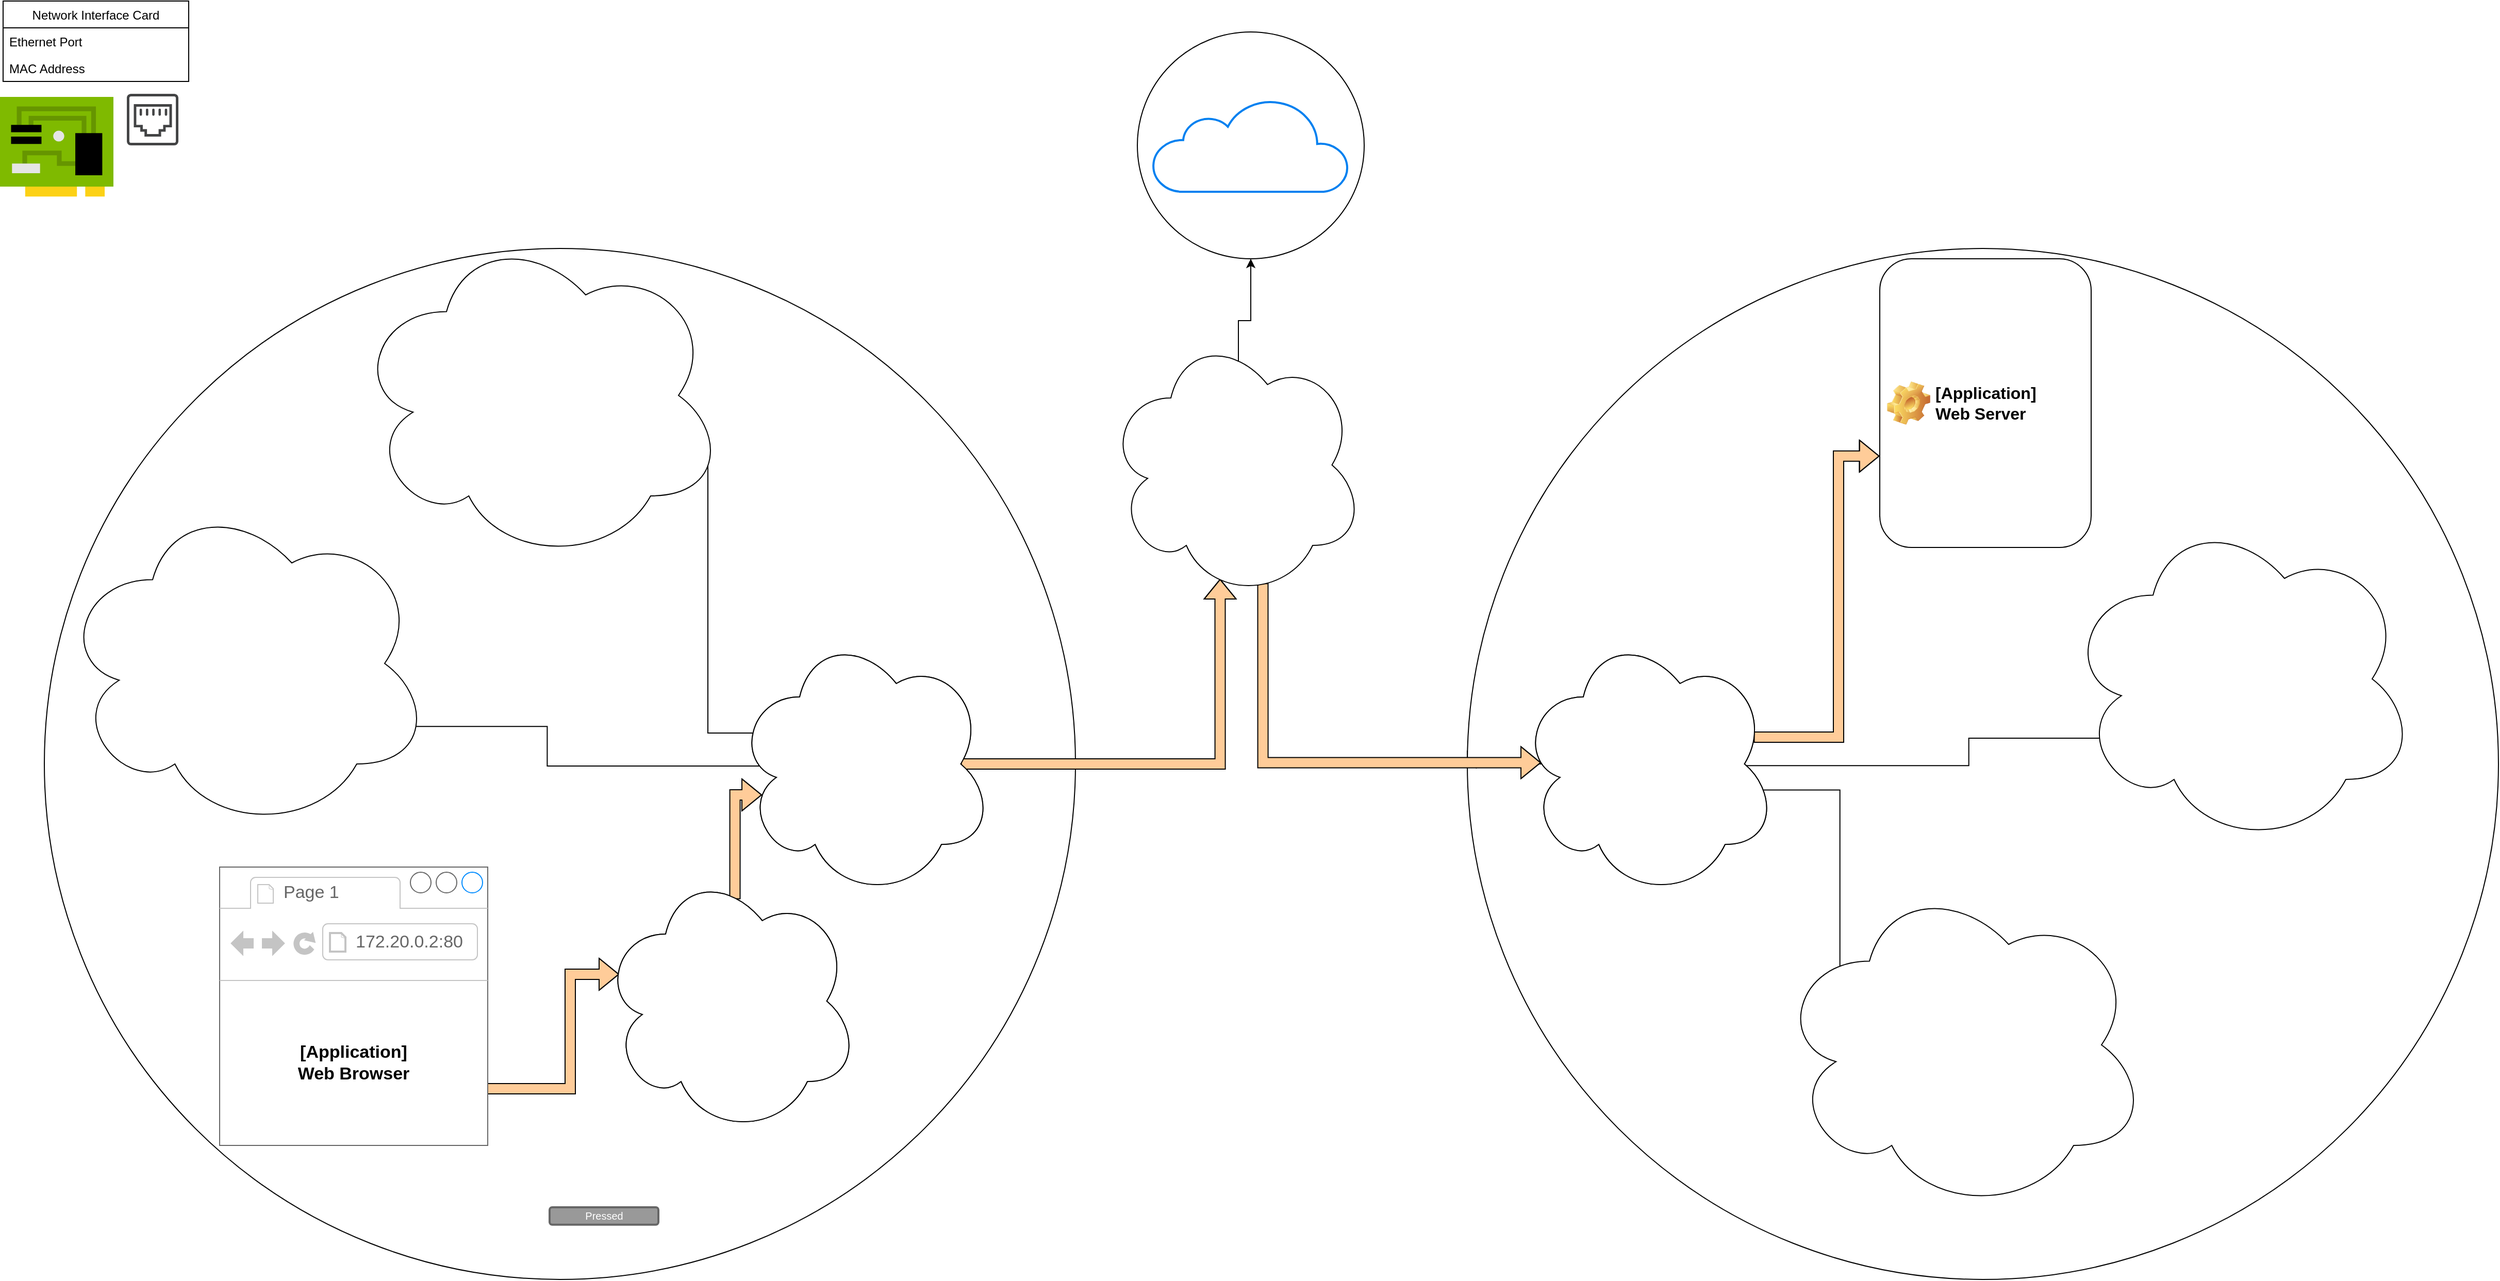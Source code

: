 <mxfile version="14.4.3" type="device"><diagram id="NohZCaEdokNi2Uq2ApbN" name="Page-1"><mxGraphModel dx="3544" dy="2732" grid="1" gridSize="10" guides="1" tooltips="1" connect="1" arrows="1" fold="1" page="1" pageScale="1" pageWidth="850" pageHeight="1100" math="0" shadow="0"><root><mxCell id="0"/><mxCell id="1" style="locked=1;" parent="0"/><mxCell id="uz_CJ3Dsa04l3zlaaAEC-97" value="" style="ellipse;whiteSpace=wrap;html=1;aspect=fixed;" parent="1" vertex="1"><mxGeometry x="440" y="-110" width="220" height="220" as="geometry"/></mxCell><mxCell id="uz_CJ3Dsa04l3zlaaAEC-9" value="" style="html=1;verticalLabelPosition=bottom;align=center;labelBackgroundColor=#ffffff;verticalAlign=top;strokeWidth=2;strokeColor=#0080F0;shadow=0;dashed=0;shape=mxgraph.ios7.icons.cloud;" parent="1" vertex="1"><mxGeometry x="455" y="-45" width="190" height="90" as="geometry"/></mxCell><mxCell id="uz_CJ3Dsa04l3zlaaAEC-11" value="" style="ellipse;whiteSpace=wrap;html=1;aspect=fixed;" parent="1" vertex="1"><mxGeometry x="-620" y="100" width="1000" height="1000" as="geometry"/></mxCell><mxCell id="uz_CJ3Dsa04l3zlaaAEC-2" value="" style="ellipse;whiteSpace=wrap;html=1;aspect=fixed;" parent="1" vertex="1"><mxGeometry x="760" y="100" width="1000" height="1000" as="geometry"/></mxCell><mxCell id="uz_CJ3Dsa04l3zlaaAEC-98" style="edgeStyle=orthogonalEdgeStyle;rounded=0;orthogonalLoop=1;jettySize=auto;html=1;" parent="1" source="uz_CJ3Dsa04l3zlaaAEC-95" target="uz_CJ3Dsa04l3zlaaAEC-97" edge="1"><mxGeometry relative="1" as="geometry"><mxPoint x="538" y="120" as="targetPoint"/></mxGeometry></mxCell><UserObject label="Normal" link="data:action/json,{&quot;actions&quot;:[{&quot;toggle&quot;:{&quot;cells&quot;:[&quot;uz_CJ3Dsa04l3zlaaAEC-105&quot;]}}]}" id="uz_CJ3Dsa04l3zlaaAEC-106"><mxCell style="rounded=1;html=1;shadow=0;dashed=0;whiteSpace=wrap;fontSize=10;fillColor=#666666;align=center;strokeColor=#4D4D4D;fontColor=#ffffff;" parent="1" vertex="1"><mxGeometry x="-130" y="1030" width="105.5" height="16.88" as="geometry"/></mxCell></UserObject><mxCell id="uz_CJ3Dsa04l3zlaaAEC-30" value="Network Interface Layer" style="locked=1;" parent="0"/><mxCell id="uz_CJ3Dsa04l3zlaaAEC-23" value="" style="points=[[0.015,0.015,0],[0.985,0.015,0],[0.985,0.985,0],[0.015,0.985,0],[0.25,0,0],[0.5,0,0],[0.75,0,0],[1,0.25,0],[1,0.5,0],[1,0.75,0],[0.75,1,0],[0.5,1,0],[0.25,1,0],[0,0.75,0],[0,0.5,0],[0,0.25,0]];verticalLabelPosition=bottom;html=1;verticalAlign=top;aspect=fixed;align=center;pointerEvents=1;shape=mxgraph.cisco19.rect;prIcon=l3_switch;fillColor=#FAFAFA;strokeColor=#005073;" parent="uz_CJ3Dsa04l3zlaaAEC-30" vertex="1"><mxGeometry x="110" y="540" width="120" height="120" as="geometry"/></mxCell><mxCell id="uz_CJ3Dsa04l3zlaaAEC-36" value="" style="points=[[0.015,0.015,0],[0.985,0.015,0],[0.985,0.985,0],[0.015,0.985,0],[0.25,0,0],[0.5,0,0],[0.75,0,0],[1,0.25,0],[1,0.5,0],[1,0.75,0],[0.75,1,0],[0.5,1,0],[0.25,1,0],[0,0.75,0],[0,0.5,0],[0,0.25,0]];verticalLabelPosition=bottom;html=1;verticalAlign=top;aspect=fixed;align=center;pointerEvents=1;shape=mxgraph.cisco19.rect;prIcon=l3_switch;fillColor=#FAFAFA;strokeColor=#005073;" parent="uz_CJ3Dsa04l3zlaaAEC-30" vertex="1"><mxGeometry x="880" y="540" width="120" height="120" as="geometry"/></mxCell><mxCell id="uz_CJ3Dsa04l3zlaaAEC-52" style="edgeStyle=orthogonalEdgeStyle;rounded=0;orthogonalLoop=1;jettySize=auto;html=1;entryX=0.262;entryY=-0.021;entryDx=0;entryDy=0;entryPerimeter=0;" parent="uz_CJ3Dsa04l3zlaaAEC-30" source="uz_CJ3Dsa04l3zlaaAEC-40" target="uz_CJ3Dsa04l3zlaaAEC-74" edge="1"><mxGeometry relative="1" as="geometry"/></mxCell><mxCell id="uz_CJ3Dsa04l3zlaaAEC-40" value="" style="aspect=fixed;html=1;points=[];align=center;image;fontSize=12;image=img/lib/mscae/NetworkInterfaceCard.svg;rotation=90;" parent="uz_CJ3Dsa04l3zlaaAEC-30" vertex="1"><mxGeometry x="1230" y="910" width="44" height="50" as="geometry"/></mxCell><mxCell id="uz_CJ3Dsa04l3zlaaAEC-54" style="edgeStyle=orthogonalEdgeStyle;rounded=0;orthogonalLoop=1;jettySize=auto;html=1;entryX=0.534;entryY=-0.007;entryDx=0;entryDy=0;entryPerimeter=0;" parent="uz_CJ3Dsa04l3zlaaAEC-30" source="uz_CJ3Dsa04l3zlaaAEC-41" target="uz_CJ3Dsa04l3zlaaAEC-72" edge="1"><mxGeometry relative="1" as="geometry"/></mxCell><mxCell id="uz_CJ3Dsa04l3zlaaAEC-41" value="" style="aspect=fixed;html=1;points=[];align=center;image;fontSize=12;image=img/lib/mscae/NetworkInterfaceCard.svg;rotation=90;" parent="uz_CJ3Dsa04l3zlaaAEC-30" vertex="1"><mxGeometry x="1230" y="276.36" width="44" height="50" as="geometry"/></mxCell><mxCell id="uz_CJ3Dsa04l3zlaaAEC-53" style="edgeStyle=orthogonalEdgeStyle;rounded=0;orthogonalLoop=1;jettySize=auto;html=1;entryX=0.415;entryY=0.009;entryDx=0;entryDy=0;entryPerimeter=0;" parent="uz_CJ3Dsa04l3zlaaAEC-30" source="uz_CJ3Dsa04l3zlaaAEC-42" target="uz_CJ3Dsa04l3zlaaAEC-73" edge="1"><mxGeometry relative="1" as="geometry"/></mxCell><mxCell id="uz_CJ3Dsa04l3zlaaAEC-42" value="" style="aspect=fixed;html=1;points=[];align=center;image;fontSize=12;image=img/lib/mscae/NetworkInterfaceCard.svg;rotation=90;" parent="uz_CJ3Dsa04l3zlaaAEC-30" vertex="1"><mxGeometry x="1480" y="550" width="44" height="50" as="geometry"/></mxCell><mxCell id="uz_CJ3Dsa04l3zlaaAEC-66" style="edgeStyle=orthogonalEdgeStyle;rounded=0;orthogonalLoop=1;jettySize=auto;html=1;entryX=0.544;entryY=1.008;entryDx=0;entryDy=0;entryPerimeter=0;" parent="uz_CJ3Dsa04l3zlaaAEC-30" source="uz_CJ3Dsa04l3zlaaAEC-43" target="uz_CJ3Dsa04l3zlaaAEC-60" edge="1"><mxGeometry relative="1" as="geometry"/></mxCell><mxCell id="uz_CJ3Dsa04l3zlaaAEC-43" value="" style="aspect=fixed;html=1;points=[];align=center;image;fontSize=12;image=img/lib/mscae/NetworkInterfaceCard.svg;rotation=90;" parent="uz_CJ3Dsa04l3zlaaAEC-30" vertex="1"><mxGeometry x="-410" y="538.64" width="44" height="50" as="geometry"/></mxCell><mxCell id="uz_CJ3Dsa04l3zlaaAEC-48" style="edgeStyle=orthogonalEdgeStyle;rounded=0;orthogonalLoop=1;jettySize=auto;html=1;entryX=0.023;entryY=0.382;entryDx=0;entryDy=0;entryPerimeter=0;" parent="uz_CJ3Dsa04l3zlaaAEC-30" source="uz_CJ3Dsa04l3zlaaAEC-44" edge="1"><mxGeometry relative="1" as="geometry"><mxPoint x="-20.0" y="804.47" as="targetPoint"/><Array as="points"><mxPoint x="-110" y="914"/><mxPoint x="-110" y="805"/></Array></mxGeometry></mxCell><mxCell id="uz_CJ3Dsa04l3zlaaAEC-44" value="" style="aspect=fixed;html=1;points=[];align=center;image;fontSize=12;image=img/lib/mscae/NetworkInterfaceCard.svg;rotation=90;" parent="uz_CJ3Dsa04l3zlaaAEC-30" vertex="1"><mxGeometry x="-382.76" y="888.63" width="44" height="50" as="geometry"/></mxCell><mxCell id="uz_CJ3Dsa04l3zlaaAEC-51" style="edgeStyle=orthogonalEdgeStyle;rounded=0;orthogonalLoop=1;jettySize=auto;html=1;entryX=0;entryY=0.25;entryDx=0;entryDy=0;entryPerimeter=0;" parent="uz_CJ3Dsa04l3zlaaAEC-30" source="uz_CJ3Dsa04l3zlaaAEC-45" target="uz_CJ3Dsa04l3zlaaAEC-23" edge="1"><mxGeometry relative="1" as="geometry"/></mxCell><mxCell id="uz_CJ3Dsa04l3zlaaAEC-45" value="" style="aspect=fixed;html=1;points=[];align=center;image;fontSize=12;image=img/lib/mscae/NetworkInterfaceCard.svg;rotation=90;" parent="uz_CJ3Dsa04l3zlaaAEC-30" vertex="1"><mxGeometry x="-110" y="276.36" width="44" height="50" as="geometry"/></mxCell><mxCell id="uz_CJ3Dsa04l3zlaaAEC-47" style="edgeStyle=orthogonalEdgeStyle;rounded=0;orthogonalLoop=1;jettySize=auto;html=1;entryX=0;entryY=0.75;entryDx=0;entryDy=0;entryPerimeter=0;" parent="uz_CJ3Dsa04l3zlaaAEC-30" source="uz_CJ3Dsa04l3zlaaAEC-46" target="uz_CJ3Dsa04l3zlaaAEC-23" edge="1"><mxGeometry relative="1" as="geometry"/></mxCell><mxCell id="uz_CJ3Dsa04l3zlaaAEC-46" value="" style="points=[[0.015,0.015,0],[0.985,0.015,0],[0.985,0.985,0],[0.015,0.985,0],[0.25,0,0],[0.5,0,0],[0.75,0,0],[1,0.25,0],[1,0.5,0],[1,0.75,0],[0.75,1,0],[0.5,1,0],[0.25,1,0],[0,0.75,0],[0,0.5,0],[0,0.25,0]];verticalLabelPosition=bottom;html=1;verticalAlign=top;aspect=fixed;align=center;pointerEvents=1;shape=mxgraph.cisco19.rect;prIcon=l3_switch;fillColor=#FAFAFA;strokeColor=#005073;" parent="uz_CJ3Dsa04l3zlaaAEC-30" vertex="1"><mxGeometry x="-10" y="770" width="120" height="120" as="geometry"/></mxCell><mxCell id="uz_CJ3Dsa04l3zlaaAEC-56" value="" style="aspect=fixed;html=1;points=[];align=center;image;fontSize=12;image=img/lib/mscae/NetworkInterfaceCard.svg;rotation=90;" parent="uz_CJ3Dsa04l3zlaaAEC-30" vertex="1"><mxGeometry x="100.0" y="560" width="24" height="27.27" as="geometry"/></mxCell><mxCell id="uz_CJ3Dsa04l3zlaaAEC-60" value="" style="aspect=fixed;html=1;points=[];align=center;image;fontSize=12;image=img/lib/mscae/NetworkInterfaceCard.svg;rotation=90;" parent="uz_CJ3Dsa04l3zlaaAEC-30" vertex="1"><mxGeometry x="100.0" y="587.27" width="24" height="27.27" as="geometry"/></mxCell><mxCell id="uz_CJ3Dsa04l3zlaaAEC-61" value="" style="aspect=fixed;html=1;points=[];align=center;image;fontSize=12;image=img/lib/mscae/NetworkInterfaceCard.svg;rotation=90;" parent="uz_CJ3Dsa04l3zlaaAEC-30" vertex="1"><mxGeometry x="100.0" y="614.54" width="24" height="27.27" as="geometry"/></mxCell><mxCell id="uz_CJ3Dsa04l3zlaaAEC-62" value="" style="aspect=fixed;html=1;points=[];align=center;image;fontSize=12;image=img/lib/mscae/NetworkInterfaceCard.svg;rotation=90;" parent="uz_CJ3Dsa04l3zlaaAEC-30" vertex="1"><mxGeometry x="-20" y="790" width="24" height="27.27" as="geometry"/></mxCell><mxCell id="uz_CJ3Dsa04l3zlaaAEC-63" value="" style="aspect=fixed;html=1;points=[];align=center;image;fontSize=12;image=img/lib/mscae/NetworkInterfaceCard.svg;rotation=90;" parent="uz_CJ3Dsa04l3zlaaAEC-30" vertex="1"><mxGeometry x="-20" y="818.64" width="24" height="27.27" as="geometry"/></mxCell><mxCell id="uz_CJ3Dsa04l3zlaaAEC-64" value="" style="aspect=fixed;html=1;points=[];align=center;image;fontSize=12;image=img/lib/mscae/NetworkInterfaceCard.svg;rotation=90;" parent="uz_CJ3Dsa04l3zlaaAEC-30" vertex="1"><mxGeometry x="-20" y="845.91" width="24" height="27.27" as="geometry"/></mxCell><mxCell id="uz_CJ3Dsa04l3zlaaAEC-67" value="" style="aspect=fixed;html=1;points=[];align=center;image;fontSize=12;image=img/lib/mscae/NetworkInterfaceCard.svg;rotation=90;" parent="uz_CJ3Dsa04l3zlaaAEC-30" vertex="1"><mxGeometry x="220" y="587.27" width="24" height="27.27" as="geometry"/></mxCell><mxCell id="uz_CJ3Dsa04l3zlaaAEC-69" value="" style="aspect=fixed;html=1;points=[];align=center;image;fontSize=12;image=img/lib/mscae/NetworkInterfaceCard.svg;rotation=-180;" parent="uz_CJ3Dsa04l3zlaaAEC-30" vertex="1"><mxGeometry x="38" y="751.36" width="24" height="27.27" as="geometry"/></mxCell><mxCell id="uz_CJ3Dsa04l3zlaaAEC-71" value="" style="aspect=fixed;html=1;points=[];align=center;image;fontSize=12;image=img/lib/mscae/NetworkInterfaceCard.svg;rotation=90;" parent="uz_CJ3Dsa04l3zlaaAEC-30" vertex="1"><mxGeometry x="870" y="586.37" width="24" height="27.27" as="geometry"/></mxCell><mxCell id="uz_CJ3Dsa04l3zlaaAEC-72" value="" style="aspect=fixed;html=1;points=[];align=center;image;fontSize=12;image=img/lib/mscae/NetworkInterfaceCard.svg;rotation=90;" parent="uz_CJ3Dsa04l3zlaaAEC-30" vertex="1"><mxGeometry x="990" y="559.1" width="24" height="27.27" as="geometry"/></mxCell><mxCell id="uz_CJ3Dsa04l3zlaaAEC-73" value="" style="aspect=fixed;html=1;points=[];align=center;image;fontSize=12;image=img/lib/mscae/NetworkInterfaceCard.svg;rotation=90;" parent="uz_CJ3Dsa04l3zlaaAEC-30" vertex="1"><mxGeometry x="990" y="590" width="24" height="27.27" as="geometry"/></mxCell><mxCell id="uz_CJ3Dsa04l3zlaaAEC-74" value="" style="aspect=fixed;html=1;points=[];align=center;image;fontSize=12;image=img/lib/mscae/NetworkInterfaceCard.svg;rotation=90;" parent="uz_CJ3Dsa04l3zlaaAEC-30" vertex="1"><mxGeometry x="990" y="617.27" width="24" height="27.27" as="geometry"/></mxCell><mxCell id="SSgydINTKEruHJy_bP7t-63" value="" style="html=1;shadow=0;dashed=0;shape=mxgraph.bootstrap.rrect;rSize=5;strokeColor=#DFDFDF;html=1;whiteSpace=wrap;fillColor=#FFFFFF;fontColor=#000000;" vertex="1" parent="uz_CJ3Dsa04l3zlaaAEC-30"><mxGeometry x="1160" y="220" width="200" height="30" as="geometry"/></mxCell><mxCell id="SSgydINTKEruHJy_bP7t-64" value="&lt;span&gt;MAC:&amp;nbsp;&lt;/span&gt;02:42:ac:14:00:03" style="strokeColor=inherit;fillColor=inherit;gradientColor=inherit;fontColor=inherit;html=1;shadow=0;dashed=0;shape=mxgraph.bootstrap.topButton;rSize=5;perimeter=none;whiteSpace=wrap;resizeWidth=1;align=left;spacing=10;" vertex="1" parent="SSgydINTKEruHJy_bP7t-63"><mxGeometry width="200" height="30" relative="1" as="geometry"/></mxCell><mxCell id="SSgydINTKEruHJy_bP7t-67" value="" style="html=1;shadow=0;dashed=0;shape=mxgraph.bootstrap.rrect;rSize=5;strokeColor=#DFDFDF;html=1;whiteSpace=wrap;fillColor=#FFFFFF;fontColor=#000000;" vertex="1" parent="uz_CJ3Dsa04l3zlaaAEC-30"><mxGeometry x="-450" y="790" width="200" height="30" as="geometry"/></mxCell><mxCell id="SSgydINTKEruHJy_bP7t-68" value="&lt;span&gt;MAC:&amp;nbsp;&lt;/span&gt;e2:52:d1:32:66:36" style="strokeColor=inherit;fillColor=inherit;gradientColor=inherit;fontColor=inherit;html=1;shadow=0;dashed=0;shape=mxgraph.bootstrap.topButton;rSize=5;perimeter=none;whiteSpace=wrap;resizeWidth=1;align=left;spacing=10;" vertex="1" parent="SSgydINTKEruHJy_bP7t-67"><mxGeometry width="200" height="30" relative="1" as="geometry"/></mxCell><mxCell id="SSgydINTKEruHJy_bP7t-97" value="" style="aspect=fixed;html=1;points=[];align=center;image;fontSize=12;image=img/lib/mscae/NetworkInterfaceCard.svg;rotation=90;" vertex="1" parent="uz_CJ3Dsa04l3zlaaAEC-30"><mxGeometry x="-656.4" y="-53.6" width="96.8" height="110" as="geometry"/></mxCell><mxCell id="SSgydINTKEruHJy_bP7t-98" value="Network Interface Card" style="swimlane;fontStyle=0;childLayout=stackLayout;horizontal=1;startSize=26;fillColor=none;horizontalStack=0;resizeParent=1;resizeParentMax=0;resizeLast=0;collapsible=1;marginBottom=0;" vertex="1" parent="uz_CJ3Dsa04l3zlaaAEC-30"><mxGeometry x="-660" y="-140" width="180" height="78" as="geometry"/></mxCell><mxCell id="SSgydINTKEruHJy_bP7t-99" value="Ethernet Port" style="text;strokeColor=none;fillColor=none;align=left;verticalAlign=top;spacingLeft=4;spacingRight=4;overflow=hidden;rotatable=0;points=[[0,0.5],[1,0.5]];portConstraint=eastwest;" vertex="1" parent="SSgydINTKEruHJy_bP7t-98"><mxGeometry y="26" width="180" height="26" as="geometry"/></mxCell><mxCell id="SSgydINTKEruHJy_bP7t-100" value="MAC Address" style="text;strokeColor=none;fillColor=none;align=left;verticalAlign=top;spacingLeft=4;spacingRight=4;overflow=hidden;rotatable=0;points=[[0,0.5],[1,0.5]];portConstraint=eastwest;" vertex="1" parent="SSgydINTKEruHJy_bP7t-98"><mxGeometry y="52" width="180" height="26" as="geometry"/></mxCell><mxCell id="SSgydINTKEruHJy_bP7t-102" value="" style="pointerEvents=1;shadow=0;dashed=0;html=1;strokeColor=none;fillColor=#434445;aspect=fixed;labelPosition=center;verticalLabelPosition=bottom;verticalAlign=top;align=center;outlineConnect=0;shape=mxgraph.vvd.ethernet_port;" vertex="1" parent="uz_CJ3Dsa04l3zlaaAEC-30"><mxGeometry x="-540" y="-50" width="50" height="50" as="geometry"/></mxCell><mxCell id="uz_CJ3Dsa04l3zlaaAEC-55" value="Internetwork Layer" style="locked=1;" parent="0"/><mxCell id="uz_CJ3Dsa04l3zlaaAEC-6" value="" style="points=[[0.5,0,0],[1,0.5,0],[0.5,1,0],[0,0.5,0],[0.145,0.145,0],[0.856,0.145,0],[0.855,0.856,0],[0.145,0.855,0]];verticalLabelPosition=bottom;html=1;verticalAlign=top;aspect=fixed;align=center;pointerEvents=1;shape=mxgraph.cisco19.rect;prIcon=router;fillColor=#FAFAFA;strokeColor=#005073;" parent="uz_CJ3Dsa04l3zlaaAEC-55" vertex="1"><mxGeometry x="480" y="240" width="120" height="120" as="geometry"/></mxCell><mxCell id="uz_CJ3Dsa04l3zlaaAEC-81" value="" style="fontColor=#0066CC;verticalAlign=top;verticalLabelPosition=bottom;labelPosition=center;align=center;html=1;outlineConnect=0;fillColor=#CCCCCC;strokeColor=#6881B3;gradientColor=none;gradientDirection=north;strokeWidth=2;shape=mxgraph.networks.pc;" parent="uz_CJ3Dsa04l3zlaaAEC-55" vertex="1"><mxGeometry x="1200" y="266.36" width="120" height="80" as="geometry"/></mxCell><mxCell id="uz_CJ3Dsa04l3zlaaAEC-82" value="" style="fontColor=#0066CC;verticalAlign=top;verticalLabelPosition=bottom;labelPosition=center;align=center;html=1;outlineConnect=0;fillColor=#CCCCCC;strokeColor=#6881B3;gradientColor=none;gradientDirection=north;strokeWidth=2;shape=mxgraph.networks.pc;" parent="uz_CJ3Dsa04l3zlaaAEC-55" vertex="1"><mxGeometry x="1460" y="540" width="120" height="80" as="geometry"/></mxCell><mxCell id="uz_CJ3Dsa04l3zlaaAEC-83" value="" style="fontColor=#0066CC;verticalAlign=top;verticalLabelPosition=bottom;labelPosition=center;align=center;html=1;outlineConnect=0;fillColor=#CCCCCC;strokeColor=#6881B3;gradientColor=none;gradientDirection=north;strokeWidth=2;shape=mxgraph.networks.pc;" parent="uz_CJ3Dsa04l3zlaaAEC-55" vertex="1"><mxGeometry x="1200" y="900" width="120" height="80" as="geometry"/></mxCell><mxCell id="uz_CJ3Dsa04l3zlaaAEC-84" value="" style="fontColor=#0066CC;verticalAlign=top;verticalLabelPosition=bottom;labelPosition=center;align=center;html=1;outlineConnect=0;fillColor=#CCCCCC;strokeColor=#6881B3;gradientColor=none;gradientDirection=north;strokeWidth=2;shape=mxgraph.networks.pc;" parent="uz_CJ3Dsa04l3zlaaAEC-55" vertex="1"><mxGeometry x="-180" y="266.36" width="120" height="80" as="geometry"/></mxCell><mxCell id="uz_CJ3Dsa04l3zlaaAEC-85" value="" style="fontColor=#0066CC;verticalAlign=top;verticalLabelPosition=bottom;labelPosition=center;align=center;html=1;outlineConnect=0;fillColor=#CCCCCC;strokeColor=#6881B3;gradientColor=none;gradientDirection=north;strokeWidth=2;shape=mxgraph.networks.pc;" parent="uz_CJ3Dsa04l3zlaaAEC-55" vertex="1"><mxGeometry x="-470" y="528.64" width="120" height="80" as="geometry"/></mxCell><mxCell id="uz_CJ3Dsa04l3zlaaAEC-86" value="" style="fontColor=#0066CC;verticalAlign=top;verticalLabelPosition=bottom;labelPosition=center;align=center;html=1;outlineConnect=0;fillColor=#CCCCCC;strokeColor=#6881B3;gradientColor=none;gradientDirection=north;strokeWidth=2;shape=mxgraph.networks.pc;" parent="uz_CJ3Dsa04l3zlaaAEC-55" vertex="1"><mxGeometry x="-430" y="880" width="120" height="80" as="geometry"/></mxCell><mxCell id="uz_CJ3Dsa04l3zlaaAEC-92" style="edgeStyle=orthogonalEdgeStyle;rounded=0;orthogonalLoop=1;jettySize=auto;html=1;exitX=0;exitY=0.487;exitDx=0;exitDy=0;exitPerimeter=0;" parent="uz_CJ3Dsa04l3zlaaAEC-55" source="uz_CJ3Dsa04l3zlaaAEC-2" target="uz_CJ3Dsa04l3zlaaAEC-87" edge="1"><mxGeometry relative="1" as="geometry"><mxPoint x="562" y="600" as="sourcePoint"/><Array as="points"><mxPoint x="562" y="600"/></Array></mxGeometry></mxCell><mxCell id="uz_CJ3Dsa04l3zlaaAEC-87" value="" style="aspect=fixed;html=1;points=[];align=center;image;fontSize=12;image=img/lib/mscae/NetworkInterfaceCard.svg;rotation=0;" parent="uz_CJ3Dsa04l3zlaaAEC-55" vertex="1"><mxGeometry x="550" y="346.36" width="24" height="27.27" as="geometry"/></mxCell><mxCell id="uz_CJ3Dsa04l3zlaaAEC-91" style="edgeStyle=orthogonalEdgeStyle;rounded=0;orthogonalLoop=1;jettySize=auto;html=1;" parent="uz_CJ3Dsa04l3zlaaAEC-55" source="uz_CJ3Dsa04l3zlaaAEC-11" target="uz_CJ3Dsa04l3zlaaAEC-89" edge="1"><mxGeometry relative="1" as="geometry"><mxPoint x="382" y="601" as="sourcePoint"/><Array as="points"><mxPoint x="520" y="601"/></Array></mxGeometry></mxCell><mxCell id="uz_CJ3Dsa04l3zlaaAEC-89" value="" style="aspect=fixed;html=1;points=[];align=center;image;fontSize=12;image=img/lib/mscae/NetworkInterfaceCard.svg;rotation=0;" parent="uz_CJ3Dsa04l3zlaaAEC-55" vertex="1"><mxGeometry x="510" y="346.36" width="24" height="27.27" as="geometry"/></mxCell><mxCell id="uz_CJ3Dsa04l3zlaaAEC-93" style="edgeStyle=orthogonalEdgeStyle;rounded=0;orthogonalLoop=1;jettySize=auto;html=1;" parent="uz_CJ3Dsa04l3zlaaAEC-55" source="uz_CJ3Dsa04l3zlaaAEC-71" edge="1"><mxGeometry relative="1" as="geometry"><mxPoint x="760" y="600.005" as="targetPoint"/></mxGeometry></mxCell><mxCell id="uz_CJ3Dsa04l3zlaaAEC-94" style="edgeStyle=orthogonalEdgeStyle;rounded=0;orthogonalLoop=1;jettySize=auto;html=1;" parent="uz_CJ3Dsa04l3zlaaAEC-55" source="uz_CJ3Dsa04l3zlaaAEC-67" edge="1"><mxGeometry relative="1" as="geometry"><mxPoint x="380" y="600.905" as="targetPoint"/></mxGeometry></mxCell><mxCell id="uz_CJ3Dsa04l3zlaaAEC-95" value="" style="aspect=fixed;html=1;points=[];align=center;image;fontSize=12;image=img/lib/mscae/NetworkInterfaceCard.svg;rotation=0;" parent="uz_CJ3Dsa04l3zlaaAEC-55" vertex="1"><mxGeometry x="526" y="230" width="24" height="27.27" as="geometry"/></mxCell><mxCell id="SSgydINTKEruHJy_bP7t-36" value="" style="html=1;shadow=0;dashed=0;shape=mxgraph.bootstrap.rrect;rSize=5;strokeColor=#DFDFDF;html=1;whiteSpace=wrap;fillColor=#FFFFFF;fontColor=#000000;" vertex="1" parent="uz_CJ3Dsa04l3zlaaAEC-55"><mxGeometry x="1160" y="130" width="200" height="88.64" as="geometry"/></mxCell><mxCell id="SSgydINTKEruHJy_bP7t-37" value="&lt;span&gt;IP: 172.20.0.2&lt;/span&gt;" style="strokeColor=inherit;fillColor=inherit;gradientColor=inherit;fontColor=inherit;html=1;shadow=0;dashed=0;shape=mxgraph.bootstrap.topButton;rSize=5;perimeter=none;whiteSpace=wrap;resizeWidth=1;align=left;spacing=10;" vertex="1" parent="SSgydINTKEruHJy_bP7t-36"><mxGeometry width="200" height="30" relative="1" as="geometry"/></mxCell><mxCell id="SSgydINTKEruHJy_bP7t-38" value="&lt;span&gt;Subnet Mask: 255.255.255.0&lt;/span&gt;" style="strokeColor=inherit;fillColor=inherit;gradientColor=inherit;fontColor=inherit;html=1;shadow=0;dashed=0;perimeter=none;whiteSpace=wrap;resizeWidth=1;align=left;spacing=10;" vertex="1" parent="SSgydINTKEruHJy_bP7t-36"><mxGeometry width="200" height="30" relative="1" as="geometry"><mxPoint y="30" as="offset"/></mxGeometry></mxCell><mxCell id="SSgydINTKEruHJy_bP7t-39" value="&lt;span&gt;Gateway: 172.20.0.1&lt;/span&gt;" style="strokeColor=inherit;fillColor=inherit;gradientColor=inherit;fontColor=inherit;html=1;shadow=0;dashed=0;perimeter=none;whiteSpace=wrap;resizeWidth=1;align=left;spacing=10;" vertex="1" parent="SSgydINTKEruHJy_bP7t-36"><mxGeometry width="200" height="30" relative="1" as="geometry"><mxPoint y="60" as="offset"/></mxGeometry></mxCell><mxCell id="SSgydINTKEruHJy_bP7t-43" value="" style="html=1;shadow=0;dashed=0;shape=mxgraph.bootstrap.rrect;rSize=5;strokeColor=#DFDFDF;html=1;whiteSpace=wrap;fillColor=#FFFFFF;fontColor=#000000;" vertex="1" parent="uz_CJ3Dsa04l3zlaaAEC-55"><mxGeometry x="1420" y="440" width="200" height="88.64" as="geometry"/></mxCell><mxCell id="SSgydINTKEruHJy_bP7t-44" value="&lt;span&gt;IP: 172.20.0.3&lt;/span&gt;" style="strokeColor=inherit;fillColor=inherit;gradientColor=inherit;fontColor=inherit;html=1;shadow=0;dashed=0;shape=mxgraph.bootstrap.topButton;rSize=5;perimeter=none;whiteSpace=wrap;resizeWidth=1;align=left;spacing=10;" vertex="1" parent="SSgydINTKEruHJy_bP7t-43"><mxGeometry width="200" height="30" relative="1" as="geometry"/></mxCell><mxCell id="SSgydINTKEruHJy_bP7t-45" value="&lt;span&gt;Subnet Mask: 255.255.255.0&lt;/span&gt;" style="strokeColor=inherit;fillColor=inherit;gradientColor=inherit;fontColor=inherit;html=1;shadow=0;dashed=0;perimeter=none;whiteSpace=wrap;resizeWidth=1;align=left;spacing=10;" vertex="1" parent="SSgydINTKEruHJy_bP7t-43"><mxGeometry width="200" height="30" relative="1" as="geometry"><mxPoint y="30" as="offset"/></mxGeometry></mxCell><mxCell id="SSgydINTKEruHJy_bP7t-46" value="&lt;span&gt;Gateway: 172.20.0.1&lt;/span&gt;" style="strokeColor=inherit;fillColor=inherit;gradientColor=inherit;fontColor=inherit;html=1;shadow=0;dashed=0;perimeter=none;whiteSpace=wrap;resizeWidth=1;align=left;spacing=10;" vertex="1" parent="SSgydINTKEruHJy_bP7t-43"><mxGeometry width="200" height="30" relative="1" as="geometry"><mxPoint y="60" as="offset"/></mxGeometry></mxCell><mxCell id="SSgydINTKEruHJy_bP7t-47" value="" style="html=1;shadow=0;dashed=0;shape=mxgraph.bootstrap.rrect;rSize=5;strokeColor=#DFDFDF;html=1;whiteSpace=wrap;fillColor=#FFFFFF;fontColor=#000000;" vertex="1" parent="uz_CJ3Dsa04l3zlaaAEC-55"><mxGeometry x="1175" y="800" width="200" height="88.64" as="geometry"/></mxCell><mxCell id="SSgydINTKEruHJy_bP7t-48" value="&lt;span&gt;IP: 172.20.0.4&lt;br&gt;&lt;/span&gt;" style="strokeColor=inherit;fillColor=inherit;gradientColor=inherit;fontColor=inherit;html=1;shadow=0;dashed=0;shape=mxgraph.bootstrap.topButton;rSize=5;perimeter=none;whiteSpace=wrap;resizeWidth=1;align=left;spacing=10;" vertex="1" parent="SSgydINTKEruHJy_bP7t-47"><mxGeometry width="200" height="30" relative="1" as="geometry"/></mxCell><mxCell id="SSgydINTKEruHJy_bP7t-49" value="&lt;span&gt;Subnet Mask: 255.255.255.0&lt;/span&gt;" style="strokeColor=inherit;fillColor=inherit;gradientColor=inherit;fontColor=inherit;html=1;shadow=0;dashed=0;perimeter=none;whiteSpace=wrap;resizeWidth=1;align=left;spacing=10;" vertex="1" parent="SSgydINTKEruHJy_bP7t-47"><mxGeometry width="200" height="30" relative="1" as="geometry"><mxPoint y="30" as="offset"/></mxGeometry></mxCell><mxCell id="SSgydINTKEruHJy_bP7t-50" value="&lt;span&gt;Gateway: 172.20.0.1&lt;/span&gt;" style="strokeColor=inherit;fillColor=inherit;gradientColor=inherit;fontColor=inherit;html=1;shadow=0;dashed=0;perimeter=none;whiteSpace=wrap;resizeWidth=1;align=left;spacing=10;" vertex="1" parent="SSgydINTKEruHJy_bP7t-47"><mxGeometry width="200" height="30" relative="1" as="geometry"><mxPoint y="60" as="offset"/></mxGeometry></mxCell><mxCell id="SSgydINTKEruHJy_bP7t-51" value="" style="html=1;shadow=0;dashed=0;shape=mxgraph.bootstrap.rrect;rSize=5;strokeColor=#DFDFDF;html=1;whiteSpace=wrap;fillColor=#FFFFFF;fontColor=#000000;" vertex="1" parent="uz_CJ3Dsa04l3zlaaAEC-55"><mxGeometry x="-450" y="700" width="200" height="88.64" as="geometry"/></mxCell><mxCell id="SSgydINTKEruHJy_bP7t-52" value="&lt;span&gt;IP: 172.21.0.24&lt;br&gt;&lt;/span&gt;" style="strokeColor=inherit;fillColor=inherit;gradientColor=inherit;fontColor=inherit;html=1;shadow=0;dashed=0;shape=mxgraph.bootstrap.topButton;rSize=5;perimeter=none;whiteSpace=wrap;resizeWidth=1;align=left;spacing=10;" vertex="1" parent="SSgydINTKEruHJy_bP7t-51"><mxGeometry width="200" height="30" relative="1" as="geometry"/></mxCell><mxCell id="SSgydINTKEruHJy_bP7t-53" value="&lt;span&gt;Subnet Mask: 255.255.255.0&lt;/span&gt;" style="strokeColor=inherit;fillColor=inherit;gradientColor=inherit;fontColor=inherit;html=1;shadow=0;dashed=0;perimeter=none;whiteSpace=wrap;resizeWidth=1;align=left;spacing=10;" vertex="1" parent="SSgydINTKEruHJy_bP7t-51"><mxGeometry width="200" height="30" relative="1" as="geometry"><mxPoint y="30" as="offset"/></mxGeometry></mxCell><mxCell id="SSgydINTKEruHJy_bP7t-54" value="&lt;span&gt;Gateway: 172.21.0.1&lt;/span&gt;" style="strokeColor=inherit;fillColor=inherit;gradientColor=inherit;fontColor=inherit;html=1;shadow=0;dashed=0;perimeter=none;whiteSpace=wrap;resizeWidth=1;align=left;spacing=10;" vertex="1" parent="SSgydINTKEruHJy_bP7t-51"><mxGeometry width="200" height="30" relative="1" as="geometry"><mxPoint y="60" as="offset"/></mxGeometry></mxCell><mxCell id="SSgydINTKEruHJy_bP7t-55" value="" style="html=1;shadow=0;dashed=0;shape=mxgraph.bootstrap.rrect;rSize=5;strokeColor=#DFDFDF;html=1;whiteSpace=wrap;fillColor=#FFFFFF;fontColor=#000000;" vertex="1" parent="uz_CJ3Dsa04l3zlaaAEC-55"><mxGeometry x="-510" y="420" width="200" height="88.64" as="geometry"/></mxCell><mxCell id="SSgydINTKEruHJy_bP7t-56" value="&lt;span&gt;IP: 172.21.0.19&lt;br&gt;&lt;/span&gt;" style="strokeColor=inherit;fillColor=inherit;gradientColor=inherit;fontColor=inherit;html=1;shadow=0;dashed=0;shape=mxgraph.bootstrap.topButton;rSize=5;perimeter=none;whiteSpace=wrap;resizeWidth=1;align=left;spacing=10;" vertex="1" parent="SSgydINTKEruHJy_bP7t-55"><mxGeometry width="200" height="30" relative="1" as="geometry"/></mxCell><mxCell id="SSgydINTKEruHJy_bP7t-57" value="&lt;span&gt;Subnet Mask: 255.255.255.0&lt;/span&gt;" style="strokeColor=inherit;fillColor=inherit;gradientColor=inherit;fontColor=inherit;html=1;shadow=0;dashed=0;perimeter=none;whiteSpace=wrap;resizeWidth=1;align=left;spacing=10;" vertex="1" parent="SSgydINTKEruHJy_bP7t-55"><mxGeometry width="200" height="30" relative="1" as="geometry"><mxPoint y="30" as="offset"/></mxGeometry></mxCell><mxCell id="SSgydINTKEruHJy_bP7t-58" value="&lt;span&gt;Gateway: 172.21.0.1&lt;/span&gt;" style="strokeColor=inherit;fillColor=inherit;gradientColor=inherit;fontColor=inherit;html=1;shadow=0;dashed=0;perimeter=none;whiteSpace=wrap;resizeWidth=1;align=left;spacing=10;" vertex="1" parent="SSgydINTKEruHJy_bP7t-55"><mxGeometry width="200" height="30" relative="1" as="geometry"><mxPoint y="60" as="offset"/></mxGeometry></mxCell><mxCell id="SSgydINTKEruHJy_bP7t-59" value="" style="html=1;shadow=0;dashed=0;shape=mxgraph.bootstrap.rrect;rSize=5;strokeColor=#DFDFDF;html=1;whiteSpace=wrap;fillColor=#FFFFFF;fontColor=#000000;" vertex="1" parent="uz_CJ3Dsa04l3zlaaAEC-55"><mxGeometry x="-210" y="160" width="200" height="88.64" as="geometry"/></mxCell><mxCell id="SSgydINTKEruHJy_bP7t-60" value="&lt;span&gt;IP: 172.21.0.18&lt;br&gt;&lt;/span&gt;" style="strokeColor=inherit;fillColor=inherit;gradientColor=inherit;fontColor=inherit;html=1;shadow=0;dashed=0;shape=mxgraph.bootstrap.topButton;rSize=5;perimeter=none;whiteSpace=wrap;resizeWidth=1;align=left;spacing=10;" vertex="1" parent="SSgydINTKEruHJy_bP7t-59"><mxGeometry width="200" height="30" relative="1" as="geometry"/></mxCell><mxCell id="SSgydINTKEruHJy_bP7t-61" value="&lt;span&gt;Subnet Mask: 255.255.255.0&lt;/span&gt;" style="strokeColor=inherit;fillColor=inherit;gradientColor=inherit;fontColor=inherit;html=1;shadow=0;dashed=0;perimeter=none;whiteSpace=wrap;resizeWidth=1;align=left;spacing=10;" vertex="1" parent="SSgydINTKEruHJy_bP7t-59"><mxGeometry width="200" height="30" relative="1" as="geometry"><mxPoint y="30" as="offset"/></mxGeometry></mxCell><mxCell id="SSgydINTKEruHJy_bP7t-62" value="&lt;span&gt;Gateway: 172.21.0.1&lt;/span&gt;" style="strokeColor=inherit;fillColor=inherit;gradientColor=inherit;fontColor=inherit;html=1;shadow=0;dashed=0;perimeter=none;whiteSpace=wrap;resizeWidth=1;align=left;spacing=10;" vertex="1" parent="SSgydINTKEruHJy_bP7t-59"><mxGeometry width="200" height="30" relative="1" as="geometry"><mxPoint y="60" as="offset"/></mxGeometry></mxCell><mxCell id="SSgydINTKEruHJy_bP7t-94" value="" style="ellipse;shape=cloud;whiteSpace=wrap;html=1;" vertex="1" parent="uz_CJ3Dsa04l3zlaaAEC-55"><mxGeometry x="50" y="470" width="250" height="260" as="geometry"/></mxCell><mxCell id="SSgydINTKEruHJy_bP7t-95" value="" style="ellipse;shape=cloud;whiteSpace=wrap;html=1;" vertex="1" parent="uz_CJ3Dsa04l3zlaaAEC-55"><mxGeometry x="-80" y="700" width="250" height="260" as="geometry"/></mxCell><mxCell id="SSgydINTKEruHJy_bP7t-96" value="" style="ellipse;shape=cloud;whiteSpace=wrap;html=1;" vertex="1" parent="uz_CJ3Dsa04l3zlaaAEC-55"><mxGeometry x="810" y="470" width="250" height="260" as="geometry"/></mxCell><mxCell id="uz_CJ3Dsa04l3zlaaAEC-100" value="Transport Layer" style="locked=1;" parent="0"/><mxCell id="SSgydINTKEruHJy_bP7t-7" value="" style="rounded=0;whiteSpace=wrap;html=1;" vertex="1" parent="uz_CJ3Dsa04l3zlaaAEC-100"><mxGeometry x="1160" y="260" width="190" height="100" as="geometry"/></mxCell><mxCell id="uz_CJ3Dsa04l3zlaaAEC-101" value="" style="pointerEvents=1;shadow=0;dashed=0;html=1;strokeColor=none;fillColor=#DF8C42;labelPosition=center;verticalLabelPosition=bottom;verticalAlign=top;align=center;outlineConnect=0;shape=mxgraph.veeam2.linux;" parent="uz_CJ3Dsa04l3zlaaAEC-100" vertex="1"><mxGeometry x="1160" y="260" width="100" height="100" as="geometry"/></mxCell><mxCell id="SSgydINTKEruHJy_bP7t-6" value="LISTEN&lt;br&gt;0.0.0.0:80" style="text;html=1;strokeColor=none;fillColor=none;align=center;verticalAlign=middle;whiteSpace=wrap;rounded=0;" vertex="1" parent="uz_CJ3Dsa04l3zlaaAEC-100"><mxGeometry x="1265" y="270" width="80" height="80" as="geometry"/></mxCell><mxCell id="SSgydINTKEruHJy_bP7t-83" style="edgeStyle=orthogonalEdgeStyle;shape=flexArrow;rounded=0;orthogonalLoop=1;jettySize=auto;html=1;entryX=0.07;entryY=0.4;entryDx=0;entryDy=0;entryPerimeter=0;fillColor=#FFCC99;" edge="1" parent="uz_CJ3Dsa04l3zlaaAEC-100" source="SSgydINTKEruHJy_bP7t-17" target="SSgydINTKEruHJy_bP7t-74"><mxGeometry relative="1" as="geometry"><Array as="points"><mxPoint x="-110" y="915"/><mxPoint x="-110" y="804"/></Array></mxGeometry></mxCell><mxCell id="SSgydINTKEruHJy_bP7t-17" value="" style="rounded=0;whiteSpace=wrap;html=1;" vertex="1" parent="uz_CJ3Dsa04l3zlaaAEC-100"><mxGeometry x="-450" y="860" width="190" height="110" as="geometry"/></mxCell><mxCell id="SSgydINTKEruHJy_bP7t-19" value="SYS_SENT&lt;br&gt;ESTABLISHED&lt;br&gt;&lt;br&gt;172.20.0.2:80" style="text;html=1;strokeColor=none;fillColor=none;align=center;verticalAlign=middle;whiteSpace=wrap;rounded=0;" vertex="1" parent="uz_CJ3Dsa04l3zlaaAEC-100"><mxGeometry x="-345" y="880" width="80" height="80" as="geometry"/></mxCell><mxCell id="SSgydINTKEruHJy_bP7t-69" value="" style="ellipse;shape=cloud;whiteSpace=wrap;html=1;" vertex="1" parent="uz_CJ3Dsa04l3zlaaAEC-100"><mxGeometry x="1340" y="355" width="340" height="325" as="geometry"/></mxCell><mxCell id="SSgydINTKEruHJy_bP7t-70" value="" style="ellipse;shape=cloud;whiteSpace=wrap;html=1;" vertex="1" parent="uz_CJ3Dsa04l3zlaaAEC-100"><mxGeometry x="1060" y="710" width="360" height="325" as="geometry"/></mxCell><mxCell id="SSgydINTKEruHJy_bP7t-71" value="" style="ellipse;shape=cloud;whiteSpace=wrap;html=1;" vertex="1" parent="uz_CJ3Dsa04l3zlaaAEC-100"><mxGeometry x="-320" y="80" width="360" height="325" as="geometry"/></mxCell><mxCell id="SSgydINTKEruHJy_bP7t-72" value="" style="ellipse;shape=cloud;whiteSpace=wrap;html=1;" vertex="1" parent="uz_CJ3Dsa04l3zlaaAEC-100"><mxGeometry x="-605" y="340" width="360" height="325" as="geometry"/></mxCell><mxCell id="SSgydINTKEruHJy_bP7t-73" value="" style="shadow=0;dashed=0;html=1;strokeColor=none;fillColor=#EF8F21;labelPosition=center;verticalLabelPosition=bottom;verticalAlign=top;align=center;outlineConnect=0;shape=mxgraph.veeam.ms_windows;" vertex="1" parent="uz_CJ3Dsa04l3zlaaAEC-100"><mxGeometry x="-450" y="870" width="100" height="100" as="geometry"/></mxCell><mxCell id="SSgydINTKEruHJy_bP7t-86" style="edgeStyle=orthogonalEdgeStyle;shape=flexArrow;rounded=0;orthogonalLoop=1;jettySize=auto;html=1;entryX=0.104;entryY=0.617;entryDx=0;entryDy=0;entryPerimeter=0;exitX=0.519;exitY=0.12;exitDx=0;exitDy=0;exitPerimeter=0;fillColor=#FFCC99;" edge="1" parent="uz_CJ3Dsa04l3zlaaAEC-100" source="SSgydINTKEruHJy_bP7t-74" target="SSgydINTKEruHJy_bP7t-75"><mxGeometry relative="1" as="geometry"><Array as="points"><mxPoint x="50" y="630"/><mxPoint x="76" y="630"/></Array></mxGeometry></mxCell><mxCell id="SSgydINTKEruHJy_bP7t-74" value="" style="ellipse;shape=cloud;whiteSpace=wrap;html=1;" vertex="1" parent="uz_CJ3Dsa04l3zlaaAEC-100"><mxGeometry x="-80" y="700" width="250" height="260" as="geometry"/></mxCell><mxCell id="SSgydINTKEruHJy_bP7t-87" style="edgeStyle=orthogonalEdgeStyle;shape=flexArrow;rounded=0;orthogonalLoop=1;jettySize=auto;html=1;entryX=0.441;entryY=0.925;entryDx=0;entryDy=0;entryPerimeter=0;exitX=0.875;exitY=0.5;exitDx=0;exitDy=0;exitPerimeter=0;fillColor=#FFCC99;" edge="1" parent="uz_CJ3Dsa04l3zlaaAEC-100" source="SSgydINTKEruHJy_bP7t-75" target="SSgydINTKEruHJy_bP7t-77"><mxGeometry relative="1" as="geometry"><mxPoint x="520" y="600" as="targetPoint"/></mxGeometry></mxCell><mxCell id="SSgydINTKEruHJy_bP7t-75" value="" style="ellipse;shape=cloud;whiteSpace=wrap;html=1;" vertex="1" parent="uz_CJ3Dsa04l3zlaaAEC-100"><mxGeometry x="50" y="470" width="250" height="260" as="geometry"/></mxCell><mxCell id="SSgydINTKEruHJy_bP7t-89" style="edgeStyle=orthogonalEdgeStyle;shape=flexArrow;rounded=0;orthogonalLoop=1;jettySize=auto;html=1;exitX=0.911;exitY=0.4;exitDx=0;exitDy=0;exitPerimeter=0;entryX=-0.002;entryY=0.414;entryDx=0;entryDy=0;entryPerimeter=0;fillColor=#FFCC99;" edge="1" parent="uz_CJ3Dsa04l3zlaaAEC-100" source="SSgydINTKEruHJy_bP7t-76" target="uz_CJ3Dsa04l3zlaaAEC-101"><mxGeometry relative="1" as="geometry"><mxPoint x="1120" y="430" as="targetPoint"/><Array as="points"><mxPoint x="1120" y="574"/><mxPoint x="1120" y="301"/></Array></mxGeometry></mxCell><mxCell id="SSgydINTKEruHJy_bP7t-76" value="" style="ellipse;shape=cloud;whiteSpace=wrap;html=1;" vertex="1" parent="uz_CJ3Dsa04l3zlaaAEC-100"><mxGeometry x="810" y="470" width="250" height="260" as="geometry"/></mxCell><mxCell id="SSgydINTKEruHJy_bP7t-88" style="edgeStyle=orthogonalEdgeStyle;shape=flexArrow;rounded=0;orthogonalLoop=1;jettySize=auto;html=1;exitX=0.607;exitY=0.941;exitDx=0;exitDy=0;exitPerimeter=0;entryX=0.086;entryY=0.495;entryDx=0;entryDy=0;entryPerimeter=0;fillColor=#FFCC99;" edge="1" parent="uz_CJ3Dsa04l3zlaaAEC-100" source="SSgydINTKEruHJy_bP7t-77" target="SSgydINTKEruHJy_bP7t-76"><mxGeometry relative="1" as="geometry"><mxPoint x="535" y="610" as="targetPoint"/><Array as="points"><mxPoint x="562" y="599"/></Array></mxGeometry></mxCell><mxCell id="SSgydINTKEruHJy_bP7t-77" value="" style="ellipse;shape=cloud;whiteSpace=wrap;html=1;" vertex="1" parent="uz_CJ3Dsa04l3zlaaAEC-100"><mxGeometry x="410" y="180" width="250" height="260" as="geometry"/></mxCell><mxCell id="uz_CJ3Dsa04l3zlaaAEC-105" value="Application Layer" style="locked=1;" parent="0"/><UserObject label="Pressed" link="data:action/json,{&quot;actions&quot;:[{&quot;toggle&quot;:{&quot;cells&quot;:[&quot;uz_CJ3Dsa04l3zlaaAEC-105&quot;]}}]}" id="SSgydINTKEruHJy_bP7t-1"><mxCell style="rounded=1;html=1;shadow=0;dashed=0;whiteSpace=wrap;fontSize=10;fillColor=#999999;align=center;strokeColor=#666666;fontColor=#ffffff;strokeWidth=2;" vertex="1" parent="uz_CJ3Dsa04l3zlaaAEC-105"><mxGeometry x="-130" y="1030" width="105.5" height="16.88" as="geometry"/></mxCell></UserObject><mxCell id="SSgydINTKEruHJy_bP7t-9" value="&lt;font style=&quot;font-size: 16px&quot;&gt;[Application]&lt;br&gt;Web Server&lt;/font&gt;" style="label;whiteSpace=wrap;html=1;image=img/clipart/Gear_128x128.png" vertex="1" parent="uz_CJ3Dsa04l3zlaaAEC-105"><mxGeometry x="1160" y="110" width="205" height="280" as="geometry"/></mxCell><mxCell id="SSgydINTKEruHJy_bP7t-14" value="" style="strokeWidth=1;shadow=0;dashed=0;align=center;html=1;shape=mxgraph.mockup.containers.browserWindow;rSize=0;strokeColor=#666666;strokeColor2=#008cff;strokeColor3=#c4c4c4;mainText=,;recursiveResize=0;" vertex="1" parent="uz_CJ3Dsa04l3zlaaAEC-105"><mxGeometry x="-450" y="700" width="250" height="270" as="geometry"/></mxCell><mxCell id="SSgydINTKEruHJy_bP7t-15" value="Page 1" style="strokeWidth=1;shadow=0;dashed=0;align=center;html=1;shape=mxgraph.mockup.containers.anchor;fontSize=17;fontColor=#666666;align=left;" vertex="1" parent="SSgydINTKEruHJy_bP7t-14"><mxGeometry x="60" y="12" width="110" height="26" as="geometry"/></mxCell><mxCell id="SSgydINTKEruHJy_bP7t-16" value="172.20.0.2:80" style="strokeWidth=1;shadow=0;dashed=0;align=center;html=1;shape=mxgraph.mockup.containers.anchor;rSize=0;fontSize=17;fontColor=#666666;align=left;" vertex="1" parent="SSgydINTKEruHJy_bP7t-14"><mxGeometry x="130" y="60" width="250" height="26" as="geometry"/></mxCell><mxCell id="SSgydINTKEruHJy_bP7t-93" value="&lt;b style=&quot;font-size: 17px&quot;&gt;[Application]&lt;br&gt;Web Browser&lt;/b&gt;" style="text;html=1;strokeColor=none;fillColor=none;align=center;verticalAlign=middle;whiteSpace=wrap;rounded=0;" vertex="1" parent="SSgydINTKEruHJy_bP7t-14"><mxGeometry x="20" y="120" width="220" height="140" as="geometry"/></mxCell></root></mxGraphModel></diagram></mxfile>